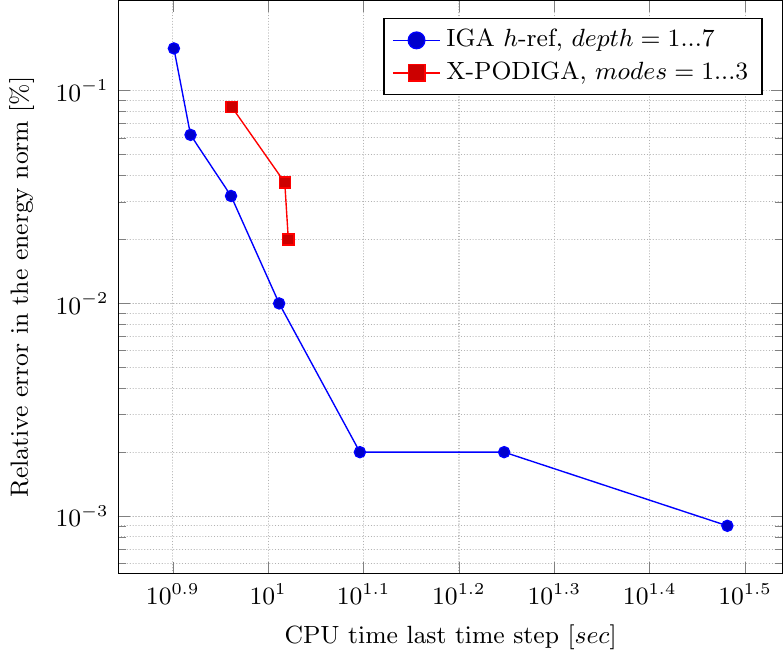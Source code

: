 \documentclass{standalone}
\usepackage{pgfplots}
\usepackage{filecontents}
\usepackage{tikz}
\usetikzlibrary{calc,fit,spy}

\begin{filecontents*}{IGA_data.csv}
dofs,relError
7.967e+00,0.158
8.292e+00,0.062
9.144e+00,0.032
1.027e+01,0.01
1.248e+01,0.002
1.768e+01,0.002
3.03e+01,9.012e-04

\end{filecontents*}

\begin{filecontents*}{XPODIGA1_data.csv}
dofs,relError
9.158e+00,0.084
1.041e+01,0.037
1.05e+01,0.02
\end{filecontents*}


\begin{document}
\begin{tikzpicture} [spy using outlines= {circle, magnification=2, size=3.0cm, connect spies}]

  \begin{loglogaxis}[
        scale only axis, % The height and width argument only apply to the actual axis
        %xmin=1.0, xmax=1.0e+5,
        %ymin=1e-3, ymax=1.0e2,
        xlabel={CPU time last time step $[sec]$},
        ylabel={Relative error in the energy norm $[\%]$ },
        legend pos=north east,
        font=\small,
        mark size=2,
        line width = 0.5,
	      legend style={font=\small, mark size=3},
        legend cell align=left,
        %cycle list name=myCycleListColor,
    	grid = both,
   	    grid style={ dash pattern = on 0.05 off 1,
    		line cap = round, draw=gray!60 }
      ]
		%2 levels of refinement		

\addplot table [x=dofs, y=relError, col sep=comma] {IGA_data.csv};
   \addlegendentry{IGA $h$-ref, $depth= 1...7$};
	
\addplot table [x=dofs, y=relError, col sep=comma] {XPODIGA1_data.csv};
   \addlegendentry{X-PODIGA, $modes= 1...3$};


%\spy on (0.9,3.25) in node at (-3,0);

\end{loglogaxis}

\end{tikzpicture}
\end{document}
